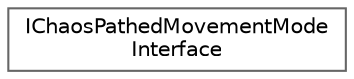 digraph "Graphical Class Hierarchy"
{
 // INTERACTIVE_SVG=YES
 // LATEX_PDF_SIZE
  bgcolor="transparent";
  edge [fontname=Helvetica,fontsize=10,labelfontname=Helvetica,labelfontsize=10];
  node [fontname=Helvetica,fontsize=10,shape=box,height=0.2,width=0.4];
  rankdir="LR";
  Node0 [id="Node000000",label="IChaosPathedMovementMode\lInterface",height=0.2,width=0.4,color="grey40", fillcolor="white", style="filled",URL="$d8/da1/classIChaosPathedMovementModeInterface.html",tooltip=" "];
}
